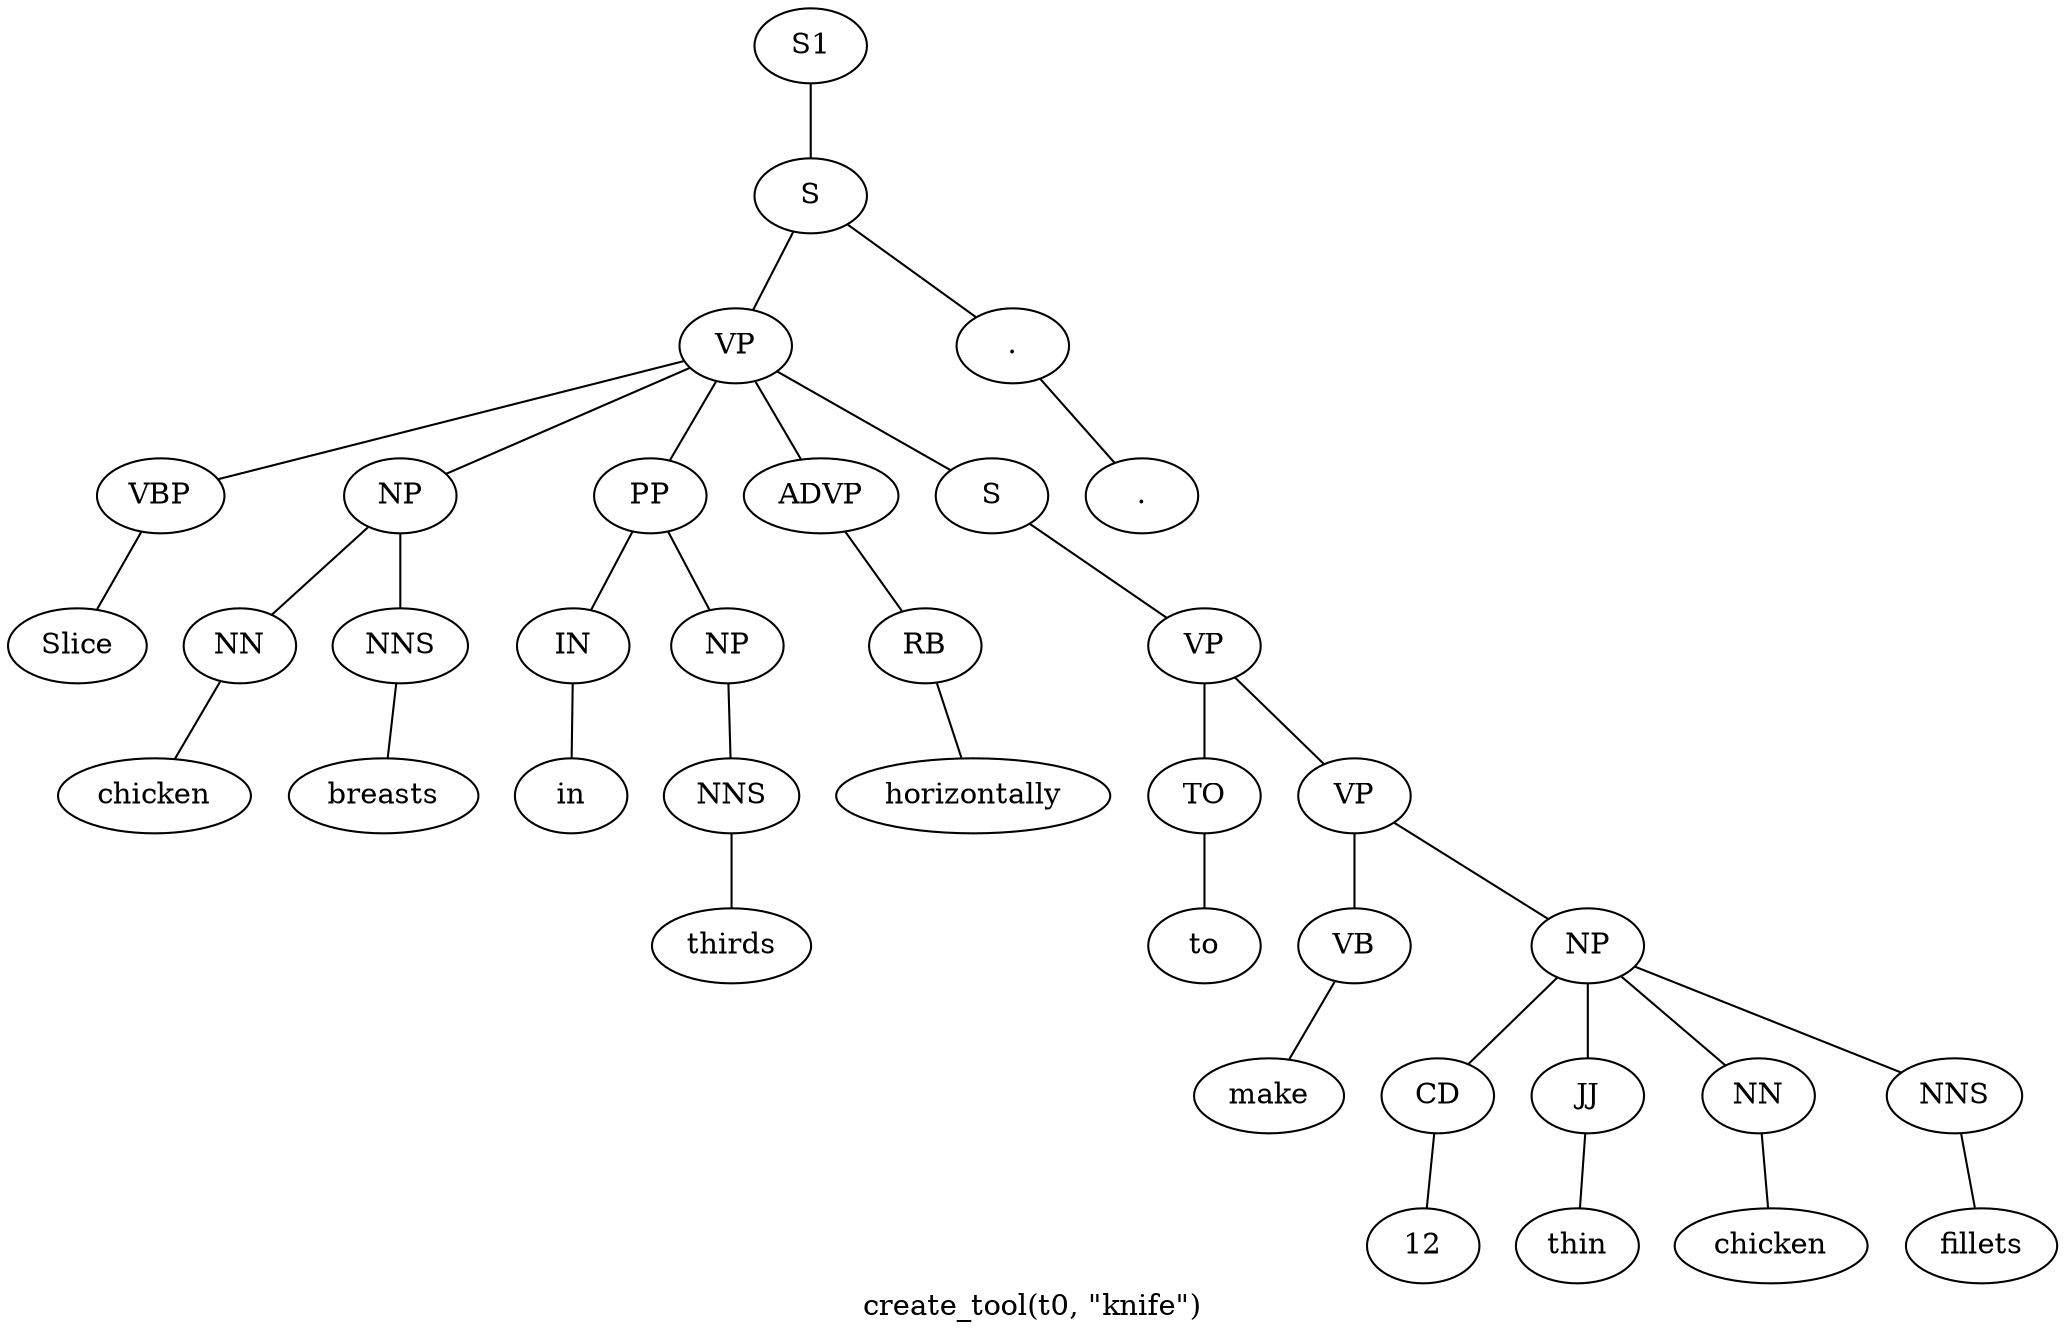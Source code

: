 graph SyntaxGraph {
	label = "create_tool(t0, \"knife\")";
	Node0 [label="S1"];
	Node1 [label="S"];
	Node2 [label="VP"];
	Node3 [label="VBP"];
	Node4 [label="Slice"];
	Node5 [label="NP"];
	Node6 [label="NN"];
	Node7 [label="chicken"];
	Node8 [label="NNS"];
	Node9 [label="breasts"];
	Node10 [label="PP"];
	Node11 [label="IN"];
	Node12 [label="in"];
	Node13 [label="NP"];
	Node14 [label="NNS"];
	Node15 [label="thirds"];
	Node16 [label="ADVP"];
	Node17 [label="RB"];
	Node18 [label="horizontally"];
	Node19 [label="S"];
	Node20 [label="VP"];
	Node21 [label="TO"];
	Node22 [label="to"];
	Node23 [label="VP"];
	Node24 [label="VB"];
	Node25 [label="make"];
	Node26 [label="NP"];
	Node27 [label="CD"];
	Node28 [label="12"];
	Node29 [label="JJ"];
	Node30 [label="thin"];
	Node31 [label="NN"];
	Node32 [label="chicken"];
	Node33 [label="NNS"];
	Node34 [label="fillets"];
	Node35 [label="."];
	Node36 [label="."];

	Node0 -- Node1;
	Node1 -- Node2;
	Node1 -- Node35;
	Node2 -- Node3;
	Node2 -- Node5;
	Node2 -- Node10;
	Node2 -- Node16;
	Node2 -- Node19;
	Node3 -- Node4;
	Node5 -- Node6;
	Node5 -- Node8;
	Node6 -- Node7;
	Node8 -- Node9;
	Node10 -- Node11;
	Node10 -- Node13;
	Node11 -- Node12;
	Node13 -- Node14;
	Node14 -- Node15;
	Node16 -- Node17;
	Node17 -- Node18;
	Node19 -- Node20;
	Node20 -- Node21;
	Node20 -- Node23;
	Node21 -- Node22;
	Node23 -- Node24;
	Node23 -- Node26;
	Node24 -- Node25;
	Node26 -- Node27;
	Node26 -- Node29;
	Node26 -- Node31;
	Node26 -- Node33;
	Node27 -- Node28;
	Node29 -- Node30;
	Node31 -- Node32;
	Node33 -- Node34;
	Node35 -- Node36;
}